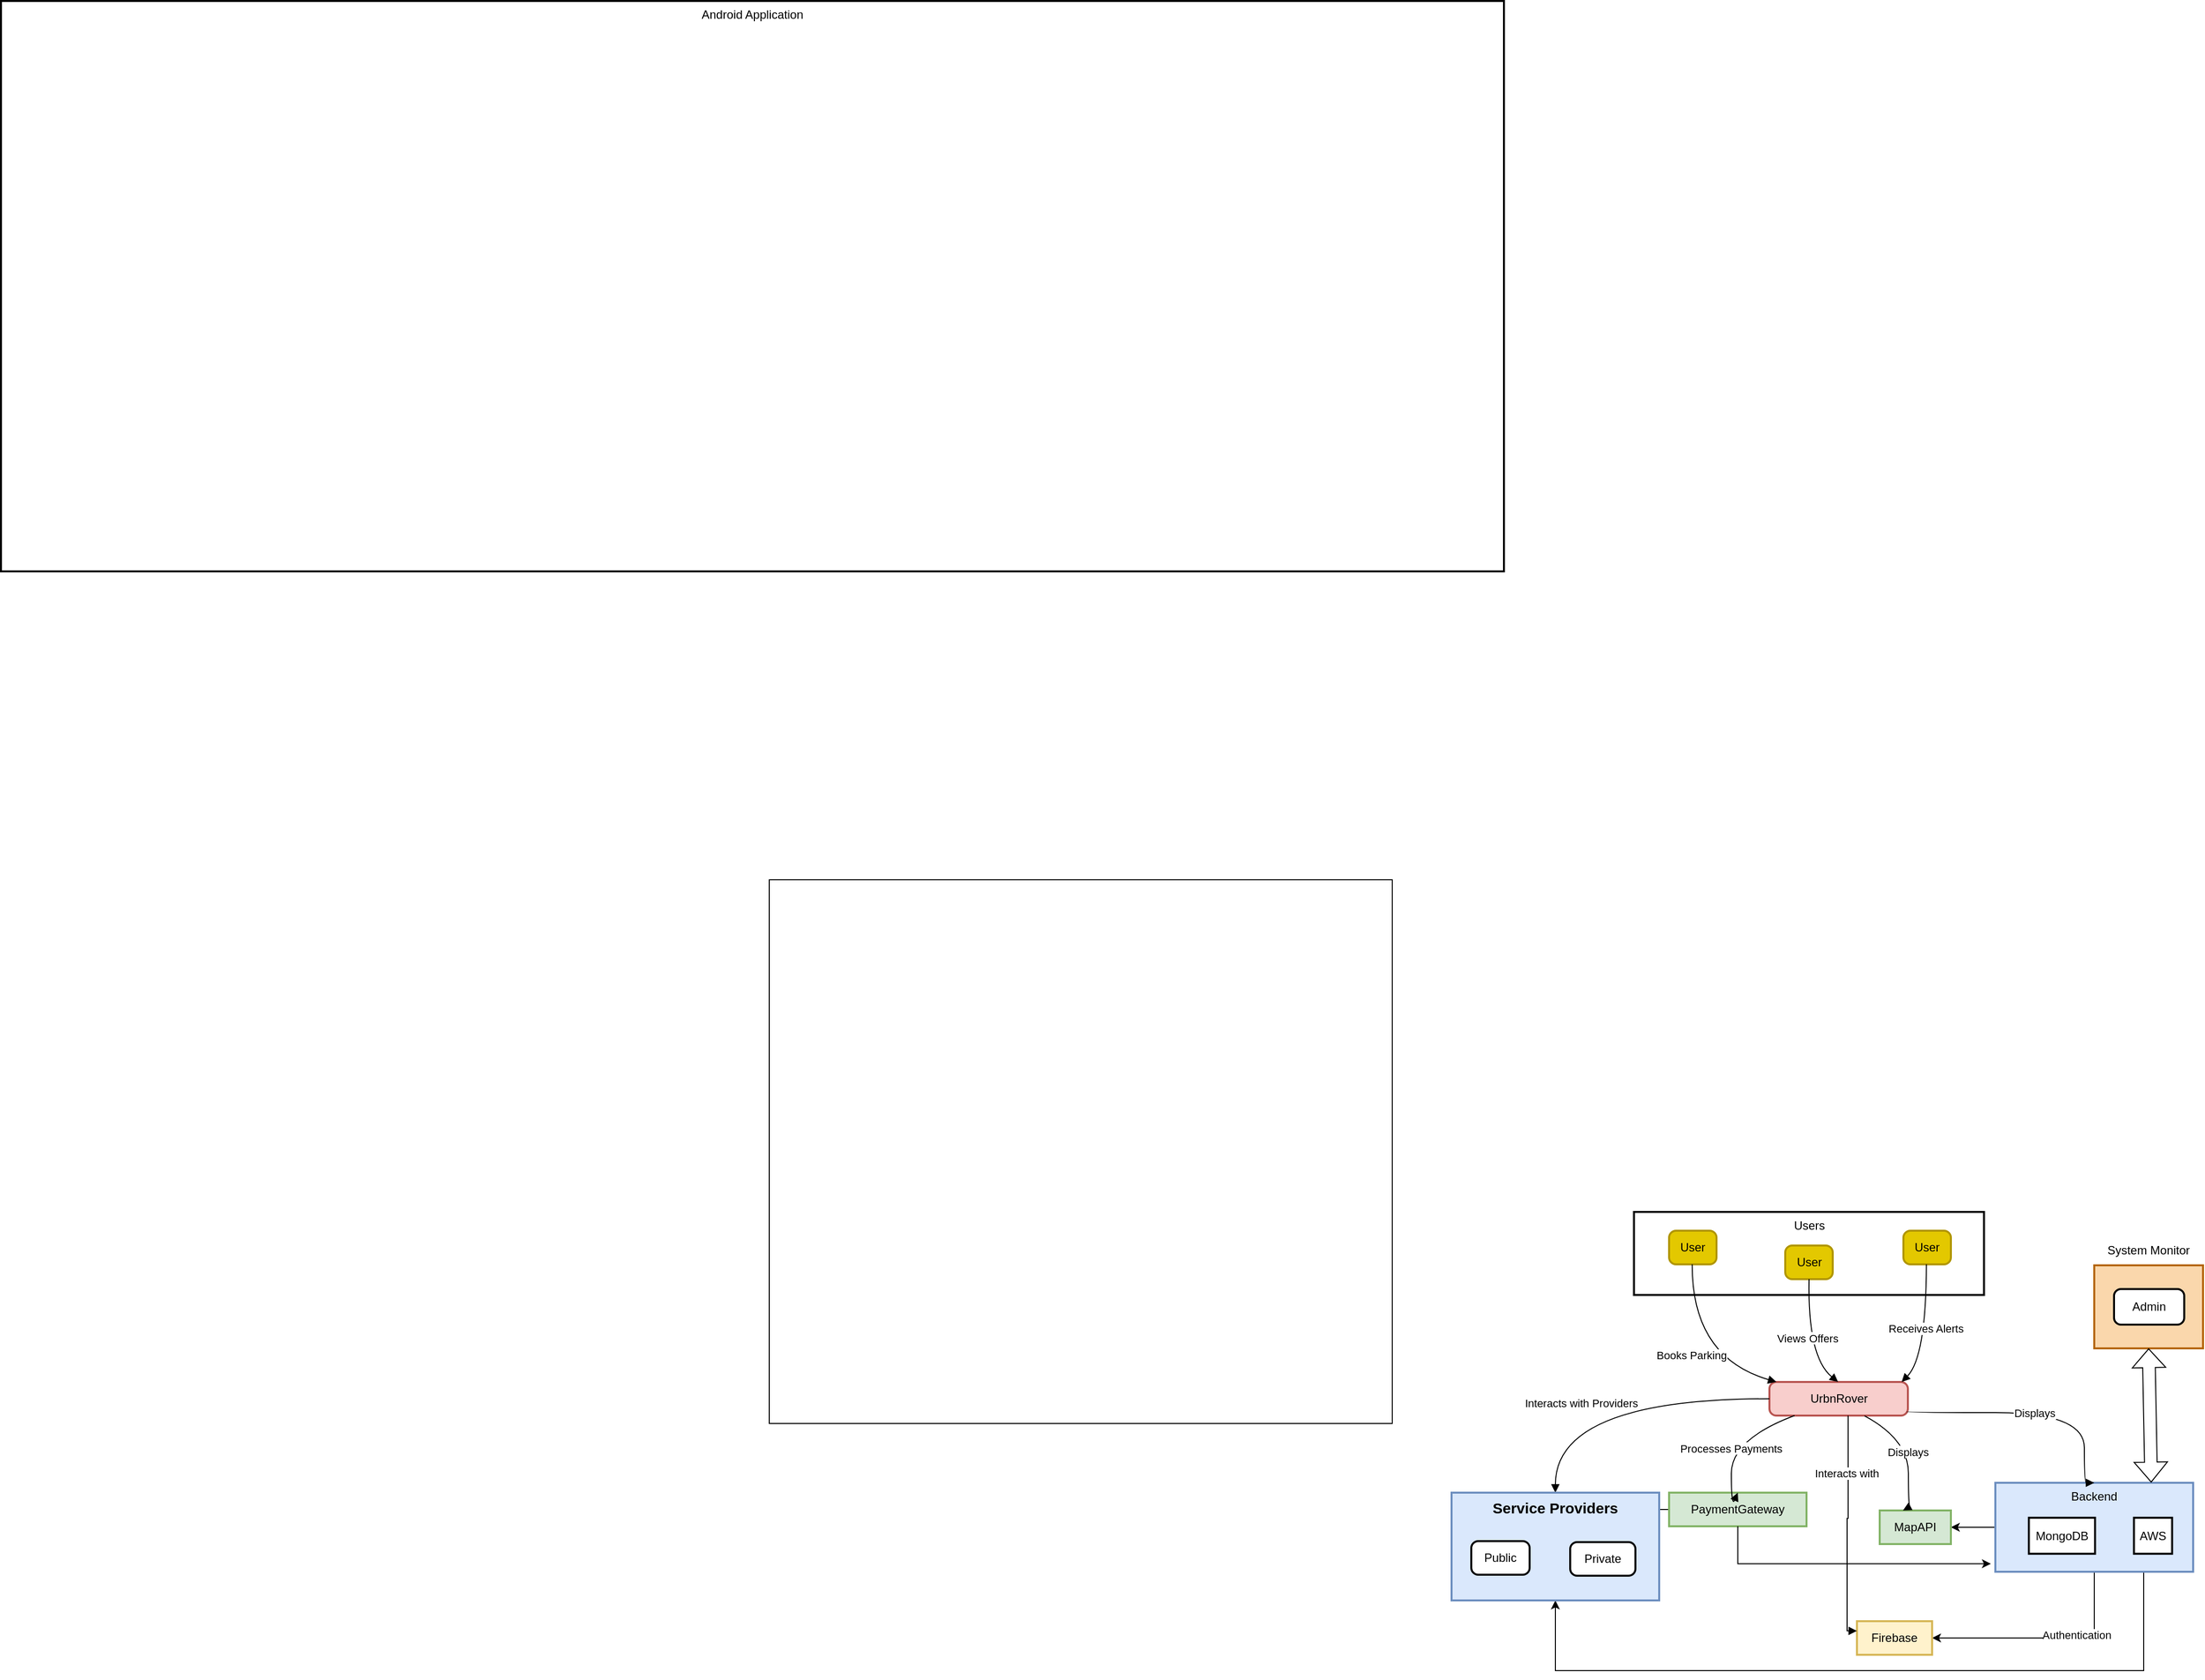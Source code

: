 <mxfile version="21.8.2" type="github">
  <diagram id="TGpe45YdTHm00n5unMOi" name="Page-2">
    <mxGraphModel dx="1453" dy="2546" grid="1" gridSize="10" guides="1" tooltips="1" connect="1" arrows="1" fold="1" page="1" pageScale="1" pageWidth="827" pageHeight="1169" math="0" shadow="0">
      <root>
        <mxCell id="0" />
        <mxCell id="1" parent="0" />
        <mxCell id="XvxGuA_PLaIaQm-edbHC-7" style="edgeStyle=orthogonalEdgeStyle;rounded=0;orthogonalLoop=1;jettySize=auto;html=1;exitX=0.5;exitY=1;exitDx=0;exitDy=0;entryX=1;entryY=0.5;entryDx=0;entryDy=0;" edge="1" parent="1" source="cLZUiNcZSRKTFdNPr3M2-7" target="cLZUiNcZSRKTFdNPr3M2-13">
          <mxGeometry relative="1" as="geometry" />
        </mxCell>
        <mxCell id="XvxGuA_PLaIaQm-edbHC-8" value="Authentication" style="edgeLabel;html=1;align=center;verticalAlign=middle;resizable=0;points=[];" vertex="1" connectable="0" parent="XvxGuA_PLaIaQm-edbHC-7">
          <mxGeometry x="-0.258" y="-3" relative="1" as="geometry">
            <mxPoint as="offset" />
          </mxGeometry>
        </mxCell>
        <mxCell id="XvxGuA_PLaIaQm-edbHC-13" style="edgeStyle=orthogonalEdgeStyle;rounded=0;orthogonalLoop=1;jettySize=auto;html=1;exitX=0.75;exitY=1;exitDx=0;exitDy=0;entryX=0.5;entryY=1;entryDx=0;entryDy=0;" edge="1" parent="1" source="cLZUiNcZSRKTFdNPr3M2-7" target="cLZUiNcZSRKTFdNPr3M2-4">
          <mxGeometry relative="1" as="geometry">
            <Array as="points">
              <mxPoint x="1355" y="490" />
              <mxPoint x="755" y="490" />
            </Array>
          </mxGeometry>
        </mxCell>
        <mxCell id="XvxGuA_PLaIaQm-edbHC-16" style="edgeStyle=orthogonalEdgeStyle;rounded=0;orthogonalLoop=1;jettySize=auto;html=1;exitX=0;exitY=0.5;exitDx=0;exitDy=0;" edge="1" parent="1" source="cLZUiNcZSRKTFdNPr3M2-7" target="cLZUiNcZSRKTFdNPr3M2-12">
          <mxGeometry relative="1" as="geometry" />
        </mxCell>
        <mxCell id="cLZUiNcZSRKTFdNPr3M2-7" value="Backend" style="whiteSpace=wrap;strokeWidth=2;verticalAlign=top;fillColor=#dae8fc;strokeColor=#6c8ebf;" parent="1" vertex="1">
          <mxGeometry x="1210" y="300" width="200" height="90" as="geometry" />
        </mxCell>
        <mxCell id="cLZUiNcZSRKTFdNPr3M2-8" value="MongoDB" style="whiteSpace=wrap;strokeWidth=2;" parent="cLZUiNcZSRKTFdNPr3M2-7" vertex="1">
          <mxGeometry x="33.858" y="35.357" width="66.929" height="36.429" as="geometry" />
        </mxCell>
        <mxCell id="cLZUiNcZSRKTFdNPr3M2-9" value="AWS" style="whiteSpace=wrap;strokeWidth=2;" parent="cLZUiNcZSRKTFdNPr3M2-7" vertex="1">
          <mxGeometry x="140.157" y="35.357" width="38.583" height="36.429" as="geometry" />
        </mxCell>
        <mxCell id="cLZUiNcZSRKTFdNPr3M2-11" value="UrbnRover" style="rounded=1;absoluteArcSize=1;arcSize=14;whiteSpace=wrap;strokeWidth=2;fillColor=#f8cecc;strokeColor=#b85450;" parent="1" vertex="1">
          <mxGeometry x="981.5" y="198" width="140" height="34" as="geometry" />
        </mxCell>
        <mxCell id="cLZUiNcZSRKTFdNPr3M2-12" value="MapAPI" style="whiteSpace=wrap;strokeWidth=2;fillColor=#d5e8d4;strokeColor=#82b366;" parent="1" vertex="1">
          <mxGeometry x="1093" y="328" width="72" height="34" as="geometry" />
        </mxCell>
        <mxCell id="cLZUiNcZSRKTFdNPr3M2-13" value="Firebase" style="whiteSpace=wrap;strokeWidth=2;fillColor=#fff2cc;strokeColor=#d6b656;" parent="1" vertex="1">
          <mxGeometry x="1070" y="440" width="76" height="34" as="geometry" />
        </mxCell>
        <mxCell id="cLZUiNcZSRKTFdNPr3M2-14" value="Users" style="whiteSpace=wrap;strokeWidth=2;verticalAlign=top;" parent="1" vertex="1">
          <mxGeometry x="844.5" y="26" width="354" height="84" as="geometry" />
        </mxCell>
        <mxCell id="cLZUiNcZSRKTFdNPr3M2-15" value="User" style="rounded=1;absoluteArcSize=1;arcSize=14;whiteSpace=wrap;strokeWidth=2;fillColor=#e3c800;fontColor=#000000;strokeColor=#B09500;" parent="1" vertex="1">
          <mxGeometry x="880" y="45" width="48" height="34" as="geometry" />
        </mxCell>
        <mxCell id="cLZUiNcZSRKTFdNPr3M2-16" value="User" style="rounded=1;absoluteArcSize=1;arcSize=14;whiteSpace=wrap;strokeWidth=2;fillColor=#e3c800;fontColor=#000000;strokeColor=#B09500;" parent="1" vertex="1">
          <mxGeometry x="997.5" y="60" width="48" height="34" as="geometry" />
        </mxCell>
        <mxCell id="cLZUiNcZSRKTFdNPr3M2-17" value="User" style="rounded=1;absoluteArcSize=1;arcSize=14;whiteSpace=wrap;strokeWidth=2;fillColor=#e3c800;fontColor=#000000;strokeColor=#B09500;" parent="1" vertex="1">
          <mxGeometry x="1117" y="45" width="48" height="34" as="geometry" />
        </mxCell>
        <mxCell id="XvxGuA_PLaIaQm-edbHC-24" value="" style="edgeStyle=orthogonalEdgeStyle;rounded=0;orthogonalLoop=1;jettySize=auto;html=1;" edge="1" parent="1" source="cLZUiNcZSRKTFdNPr3M2-18" target="cLZUiNcZSRKTFdNPr3M2-6">
          <mxGeometry relative="1" as="geometry" />
        </mxCell>
        <mxCell id="cLZUiNcZSRKTFdNPr3M2-18" value="PaymentGateway" style="whiteSpace=wrap;strokeWidth=2;fillColor=#d5e8d4;strokeColor=#82b366;" parent="1" vertex="1">
          <mxGeometry x="880" y="310" width="139" height="34" as="geometry" />
        </mxCell>
        <mxCell id="cLZUiNcZSRKTFdNPr3M2-19" value="Displays" style="curved=1;startArrow=none;endArrow=block;exitX=0.687;exitY=1.01;entryX=0.329;entryY=0.003;rounded=0;exitDx=0;exitDy=0;exitPerimeter=0;" parent="1" source="cLZUiNcZSRKTFdNPr3M2-11" target="cLZUiNcZSRKTFdNPr3M2-12" edge="1">
          <mxGeometry relative="1" as="geometry">
            <Array as="points">
              <mxPoint x="1122" y="256" />
              <mxPoint x="1122" y="325" />
            </Array>
          </mxGeometry>
        </mxCell>
        <mxCell id="cLZUiNcZSRKTFdNPr3M2-20" value="Interacts with" style="startArrow=none;endArrow=block;exitX=0.565;exitY=0.98;entryX=0.002;entryY=0.29;rounded=0;edgeStyle=orthogonalEdgeStyle;" parent="1" source="cLZUiNcZSRKTFdNPr3M2-11" target="cLZUiNcZSRKTFdNPr3M2-13" edge="1">
          <mxGeometry x="-0.493" y="-1" relative="1" as="geometry">
            <mxPoint as="offset" />
          </mxGeometry>
        </mxCell>
        <mxCell id="cLZUiNcZSRKTFdNPr3M2-21" value="Books Parking" style="curved=1;startArrow=none;endArrow=block;exitX=0.487;exitY=0.993;entryX=0.039;entryY=-0.013;rounded=0;" parent="1" source="cLZUiNcZSRKTFdNPr3M2-15" target="cLZUiNcZSRKTFdNPr3M2-11" edge="1">
          <mxGeometry x="-0.003" relative="1" as="geometry">
            <Array as="points">
              <mxPoint x="903" y="173" />
            </Array>
            <mxPoint as="offset" />
          </mxGeometry>
        </mxCell>
        <mxCell id="cLZUiNcZSRKTFdNPr3M2-22" value="Views Offers" style="curved=1;startArrow=none;endArrow=block;exitX=0.501;exitY=0.993;entryX=0.496;entryY=-0.013;rounded=0;" parent="1" source="cLZUiNcZSRKTFdNPr3M2-16" target="cLZUiNcZSRKTFdNPr3M2-11" edge="1">
          <mxGeometry relative="1" as="geometry">
            <Array as="points">
              <mxPoint x="1020" y="173" />
            </Array>
          </mxGeometry>
        </mxCell>
        <mxCell id="cLZUiNcZSRKTFdNPr3M2-23" value="Receives Alerts" style="curved=1;startArrow=none;endArrow=block;exitX=0.485;exitY=0.993;entryX=0.967;entryY=-0.013;rounded=0;" parent="1" source="cLZUiNcZSRKTFdNPr3M2-17" target="cLZUiNcZSRKTFdNPr3M2-11" edge="1">
          <mxGeometry relative="1" as="geometry">
            <Array as="points">
              <mxPoint x="1140" y="173" />
            </Array>
          </mxGeometry>
        </mxCell>
        <mxCell id="cLZUiNcZSRKTFdNPr3M2-24" value="Processes Payments" style="curved=1;startArrow=none;endArrow=block;exitX=0.194;exitY=0.98;entryX=0.5;entryY=0;rounded=0;entryDx=0;entryDy=0;" parent="1" source="cLZUiNcZSRKTFdNPr3M2-11" target="cLZUiNcZSRKTFdNPr3M2-18" edge="1">
          <mxGeometry relative="1" as="geometry">
            <Array as="points">
              <mxPoint x="943" y="256" />
              <mxPoint x="943" y="325" />
            </Array>
          </mxGeometry>
        </mxCell>
        <mxCell id="cLZUiNcZSRKTFdNPr3M2-27" value="Interacts with Providers" style="startArrow=none;endArrow=block;exitX=0;exitY=0.5;rounded=0;entryX=0.5;entryY=0;entryDx=0;entryDy=0;exitDx=0;exitDy=0;edgeStyle=orthogonalEdgeStyle;curved=1;" parent="1" edge="1" target="cLZUiNcZSRKTFdNPr3M2-4" source="cLZUiNcZSRKTFdNPr3M2-11">
          <mxGeometry x="0.213" y="4" relative="1" as="geometry">
            <mxPoint x="1117" y="150.005" as="sourcePoint" />
            <mxPoint x="357" y="280" as="targetPoint" />
            <mxPoint x="-1" as="offset" />
          </mxGeometry>
        </mxCell>
        <mxCell id="zHc5FtYi1ibVrk5QGJjf-5" value="" style="group;rotation=90;" parent="1" vertex="1" connectable="0">
          <mxGeometry x="660" y="310" width="210" height="109" as="geometry" />
        </mxCell>
        <mxCell id="cLZUiNcZSRKTFdNPr3M2-4" value="Service Providers" style="whiteSpace=wrap;strokeWidth=2;verticalAlign=top;fontStyle=1;fontSize=15;fillColor=#dae8fc;strokeColor=#6c8ebf;" parent="zHc5FtYi1ibVrk5QGJjf-5" vertex="1">
          <mxGeometry width="210" height="109" as="geometry" />
        </mxCell>
        <mxCell id="cLZUiNcZSRKTFdNPr3M2-5" value="Public" style="rounded=1;absoluteArcSize=1;arcSize=14;whiteSpace=wrap;strokeWidth=2;" parent="zHc5FtYi1ibVrk5QGJjf-5" vertex="1">
          <mxGeometry x="20" y="49" width="59" height="34" as="geometry" />
        </mxCell>
        <mxCell id="cLZUiNcZSRKTFdNPr3M2-6" value="Private" style="rounded=1;absoluteArcSize=1;arcSize=14;whiteSpace=wrap;strokeWidth=2;" parent="zHc5FtYi1ibVrk5QGJjf-5" vertex="1">
          <mxGeometry x="120" y="50" width="66" height="34" as="geometry" />
        </mxCell>
        <mxCell id="XvxGuA_PLaIaQm-edbHC-3" value="Displays" style="curved=1;startArrow=none;endArrow=block;entryX=0.5;entryY=0;rounded=0;edgeStyle=orthogonalEdgeStyle;entryDx=0;entryDy=0;" edge="1" parent="1" target="cLZUiNcZSRKTFdNPr3M2-7">
          <mxGeometry relative="1" as="geometry">
            <Array as="points">
              <mxPoint x="1300" y="229" />
            </Array>
            <mxPoint x="1120" y="228" as="sourcePoint" />
            <mxPoint x="1124" y="351" as="targetPoint" />
          </mxGeometry>
        </mxCell>
        <mxCell id="XvxGuA_PLaIaQm-edbHC-5" value="" style="group" vertex="1" connectable="0" parent="1">
          <mxGeometry x="1310" y="50" width="110" height="114" as="geometry" />
        </mxCell>
        <mxCell id="cLZUiNcZSRKTFdNPr3M2-1" value="" style="whiteSpace=wrap;strokeWidth=2;verticalAlign=top;fillColor=#fad7ac;strokeColor=#b46504;" parent="XvxGuA_PLaIaQm-edbHC-5" vertex="1">
          <mxGeometry y="30" width="110" height="84" as="geometry" />
        </mxCell>
        <mxCell id="cLZUiNcZSRKTFdNPr3M2-2" value="Admin" style="rounded=1;absoluteArcSize=1;arcSize=14;whiteSpace=wrap;strokeWidth=2;" parent="XvxGuA_PLaIaQm-edbHC-5" vertex="1">
          <mxGeometry x="20" y="54" width="71" height="36" as="geometry" />
        </mxCell>
        <mxCell id="zHc5FtYi1ibVrk5QGJjf-8" value="System Monitor" style="text;strokeColor=none;align=center;fillColor=none;html=1;verticalAlign=middle;whiteSpace=wrap;rounded=0;" parent="XvxGuA_PLaIaQm-edbHC-5" vertex="1">
          <mxGeometry x="10" width="90" height="30" as="geometry" />
        </mxCell>
        <mxCell id="XvxGuA_PLaIaQm-edbHC-9" style="edgeStyle=orthogonalEdgeStyle;rounded=0;orthogonalLoop=1;jettySize=auto;html=1;exitX=0.5;exitY=1;exitDx=0;exitDy=0;entryX=-0.023;entryY=0.91;entryDx=0;entryDy=0;entryPerimeter=0;" edge="1" parent="1" source="cLZUiNcZSRKTFdNPr3M2-18" target="cLZUiNcZSRKTFdNPr3M2-7">
          <mxGeometry relative="1" as="geometry" />
        </mxCell>
        <mxCell id="XvxGuA_PLaIaQm-edbHC-23" value="" style="shape=flexArrow;endArrow=classic;startArrow=classic;html=1;rounded=0;entryX=0.5;entryY=1;entryDx=0;entryDy=0;width=12.727;startSize=6.382;exitX=0.788;exitY=-0.003;exitDx=0;exitDy=0;exitPerimeter=0;" edge="1" parent="1" source="cLZUiNcZSRKTFdNPr3M2-7" target="cLZUiNcZSRKTFdNPr3M2-1">
          <mxGeometry width="100" height="100" relative="1" as="geometry">
            <mxPoint x="1450" y="340" as="sourcePoint" />
            <mxPoint x="1550" y="240" as="targetPoint" />
            <Array as="points" />
          </mxGeometry>
        </mxCell>
        <mxCell id="cLZUiNcZSRKTFdNPr3M2-10" value="Android Application" style="whiteSpace=wrap;strokeWidth=2;verticalAlign=top;" parent="1" vertex="1">
          <mxGeometry x="-807" y="-1199" width="1520" height="577" as="geometry" />
        </mxCell>
        <mxCell id="XvxGuA_PLaIaQm-edbHC-31" value="" style="whiteSpace=wrap;html=1;" vertex="1" parent="1">
          <mxGeometry x="-30" y="-310" width="630" height="550" as="geometry" />
        </mxCell>
      </root>
    </mxGraphModel>
  </diagram>
</mxfile>
